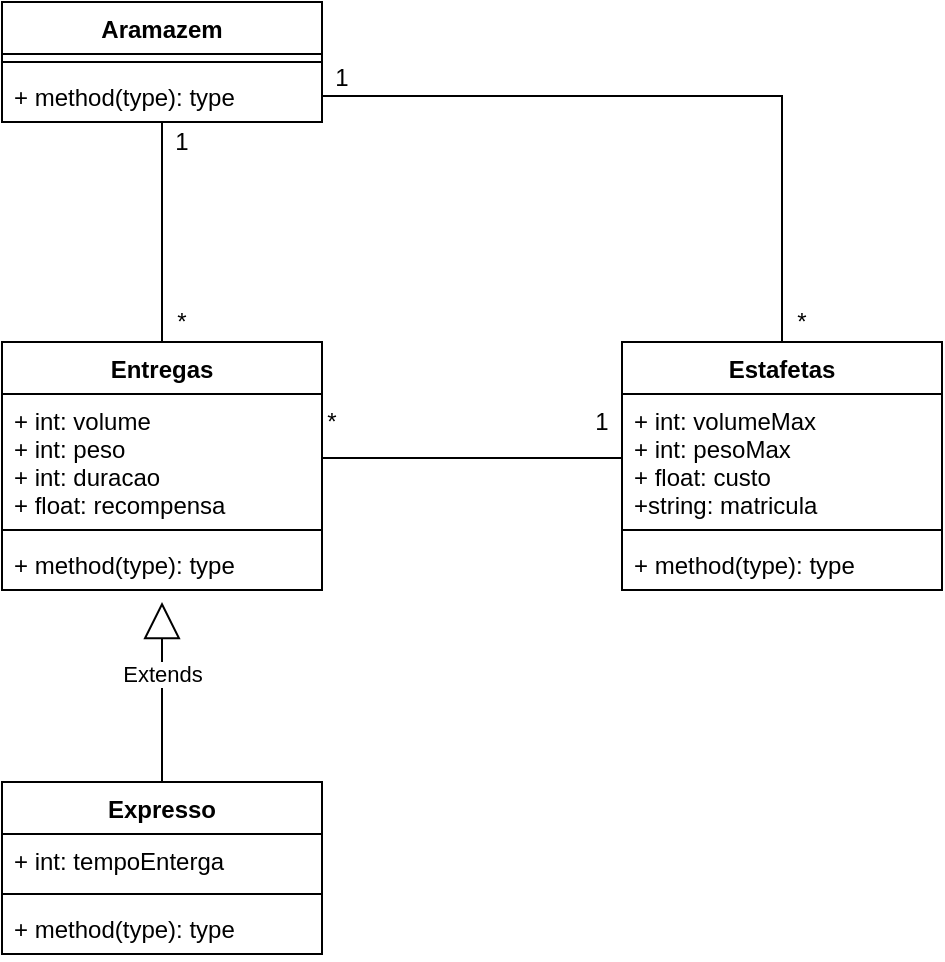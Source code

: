 <mxfile version="16.5.1" type="device"><diagram id="-OZzYJaDauWxOAdhfudc" name="Page-1"><mxGraphModel dx="1038" dy="649" grid="1" gridSize="10" guides="1" tooltips="1" connect="1" arrows="1" fold="1" page="1" pageScale="1" pageWidth="827" pageHeight="1169" math="0" shadow="0"><root><mxCell id="0"/><mxCell id="1" parent="0"/><mxCell id="FUiKfMFGU4h1PlsmWKt--1" value="Entregas" style="swimlane;fontStyle=1;align=center;verticalAlign=top;childLayout=stackLayout;horizontal=1;startSize=26;horizontalStack=0;resizeParent=1;resizeParentMax=0;resizeLast=0;collapsible=1;marginBottom=0;" parent="1" vertex="1"><mxGeometry x="160" y="240" width="160" height="124" as="geometry"/></mxCell><mxCell id="FUiKfMFGU4h1PlsmWKt--2" value="+ int: volume&#10;+ int: peso&#10;+ int: duracao&#10;+ float: recompensa" style="text;strokeColor=none;fillColor=none;align=left;verticalAlign=top;spacingLeft=4;spacingRight=4;overflow=hidden;rotatable=0;points=[[0,0.5],[1,0.5]];portConstraint=eastwest;" parent="FUiKfMFGU4h1PlsmWKt--1" vertex="1"><mxGeometry y="26" width="160" height="64" as="geometry"/></mxCell><mxCell id="FUiKfMFGU4h1PlsmWKt--3" value="" style="line;strokeWidth=1;fillColor=none;align=left;verticalAlign=middle;spacingTop=-1;spacingLeft=3;spacingRight=3;rotatable=0;labelPosition=right;points=[];portConstraint=eastwest;" parent="FUiKfMFGU4h1PlsmWKt--1" vertex="1"><mxGeometry y="90" width="160" height="8" as="geometry"/></mxCell><mxCell id="FUiKfMFGU4h1PlsmWKt--4" value="+ method(type): type" style="text;strokeColor=none;fillColor=none;align=left;verticalAlign=top;spacingLeft=4;spacingRight=4;overflow=hidden;rotatable=0;points=[[0,0.5],[1,0.5]];portConstraint=eastwest;" parent="FUiKfMFGU4h1PlsmWKt--1" vertex="1"><mxGeometry y="98" width="160" height="26" as="geometry"/></mxCell><mxCell id="FUiKfMFGU4h1PlsmWKt--5" value="Expresso" style="swimlane;fontStyle=1;align=center;verticalAlign=top;childLayout=stackLayout;horizontal=1;startSize=26;horizontalStack=0;resizeParent=1;resizeParentMax=0;resizeLast=0;collapsible=1;marginBottom=0;" parent="1" vertex="1"><mxGeometry x="160" y="460" width="160" height="86" as="geometry"/></mxCell><mxCell id="FUiKfMFGU4h1PlsmWKt--6" value="+ int: tempoEnterga" style="text;strokeColor=none;fillColor=none;align=left;verticalAlign=top;spacingLeft=4;spacingRight=4;overflow=hidden;rotatable=0;points=[[0,0.5],[1,0.5]];portConstraint=eastwest;" parent="FUiKfMFGU4h1PlsmWKt--5" vertex="1"><mxGeometry y="26" width="160" height="26" as="geometry"/></mxCell><mxCell id="FUiKfMFGU4h1PlsmWKt--7" value="" style="line;strokeWidth=1;fillColor=none;align=left;verticalAlign=middle;spacingTop=-1;spacingLeft=3;spacingRight=3;rotatable=0;labelPosition=right;points=[];portConstraint=eastwest;" parent="FUiKfMFGU4h1PlsmWKt--5" vertex="1"><mxGeometry y="52" width="160" height="8" as="geometry"/></mxCell><mxCell id="FUiKfMFGU4h1PlsmWKt--8" value="+ method(type): type" style="text;strokeColor=none;fillColor=none;align=left;verticalAlign=top;spacingLeft=4;spacingRight=4;overflow=hidden;rotatable=0;points=[[0,0.5],[1,0.5]];portConstraint=eastwest;" parent="FUiKfMFGU4h1PlsmWKt--5" vertex="1"><mxGeometry y="60" width="160" height="26" as="geometry"/></mxCell><mxCell id="5sCObyFpxz3Xm3M7vVgi-1" style="edgeStyle=orthogonalEdgeStyle;rounded=0;orthogonalLoop=1;jettySize=auto;html=1;endArrow=none;endFill=0;" edge="1" parent="1" source="FUiKfMFGU4h1PlsmWKt--19" target="FUiKfMFGU4h1PlsmWKt--26"><mxGeometry relative="1" as="geometry"/></mxCell><mxCell id="FUiKfMFGU4h1PlsmWKt--19" value="Estafetas" style="swimlane;fontStyle=1;align=center;verticalAlign=top;childLayout=stackLayout;horizontal=1;startSize=26;horizontalStack=0;resizeParent=1;resizeParentMax=0;resizeLast=0;collapsible=1;marginBottom=0;" parent="1" vertex="1"><mxGeometry x="470" y="240" width="160" height="124" as="geometry"/></mxCell><mxCell id="FUiKfMFGU4h1PlsmWKt--20" value="+ int: volumeMax&#10;+ int: pesoMax&#10;+ float: custo&#10;+string: matricula" style="text;strokeColor=none;fillColor=none;align=left;verticalAlign=top;spacingLeft=4;spacingRight=4;overflow=hidden;rotatable=0;points=[[0,0.5],[1,0.5]];portConstraint=eastwest;" parent="FUiKfMFGU4h1PlsmWKt--19" vertex="1"><mxGeometry y="26" width="160" height="64" as="geometry"/></mxCell><mxCell id="FUiKfMFGU4h1PlsmWKt--21" value="" style="line;strokeWidth=1;fillColor=none;align=left;verticalAlign=middle;spacingTop=-1;spacingLeft=3;spacingRight=3;rotatable=0;labelPosition=right;points=[];portConstraint=eastwest;" parent="FUiKfMFGU4h1PlsmWKt--19" vertex="1"><mxGeometry y="90" width="160" height="8" as="geometry"/></mxCell><mxCell id="FUiKfMFGU4h1PlsmWKt--22" value="+ method(type): type" style="text;strokeColor=none;fillColor=none;align=left;verticalAlign=top;spacingLeft=4;spacingRight=4;overflow=hidden;rotatable=0;points=[[0,0.5],[1,0.5]];portConstraint=eastwest;" parent="FUiKfMFGU4h1PlsmWKt--19" vertex="1"><mxGeometry y="98" width="160" height="26" as="geometry"/></mxCell><mxCell id="qPA646EFk61KiKZNkOM3-1" style="edgeStyle=orthogonalEdgeStyle;rounded=0;orthogonalLoop=1;jettySize=auto;html=1;entryX=0.5;entryY=0;entryDx=0;entryDy=0;endArrow=none;endFill=0;" parent="1" source="FUiKfMFGU4h1PlsmWKt--23" target="FUiKfMFGU4h1PlsmWKt--1" edge="1"><mxGeometry relative="1" as="geometry"/></mxCell><mxCell id="FUiKfMFGU4h1PlsmWKt--23" value="Aramazem" style="swimlane;fontStyle=1;align=center;verticalAlign=top;childLayout=stackLayout;horizontal=1;startSize=26;horizontalStack=0;resizeParent=1;resizeParentMax=0;resizeLast=0;collapsible=1;marginBottom=0;" parent="1" vertex="1"><mxGeometry x="160" y="70" width="160" height="60" as="geometry"/></mxCell><mxCell id="FUiKfMFGU4h1PlsmWKt--25" value="" style="line;strokeWidth=1;fillColor=none;align=left;verticalAlign=middle;spacingTop=-1;spacingLeft=3;spacingRight=3;rotatable=0;labelPosition=right;points=[];portConstraint=eastwest;" parent="FUiKfMFGU4h1PlsmWKt--23" vertex="1"><mxGeometry y="26" width="160" height="8" as="geometry"/></mxCell><mxCell id="FUiKfMFGU4h1PlsmWKt--26" value="+ method(type): type" style="text;strokeColor=none;fillColor=none;align=left;verticalAlign=top;spacingLeft=4;spacingRight=4;overflow=hidden;rotatable=0;points=[[0,0.5],[1,0.5]];portConstraint=eastwest;" parent="FUiKfMFGU4h1PlsmWKt--23" vertex="1"><mxGeometry y="34" width="160" height="26" as="geometry"/></mxCell><mxCell id="qPA646EFk61KiKZNkOM3-2" style="edgeStyle=orthogonalEdgeStyle;rounded=0;orthogonalLoop=1;jettySize=auto;html=1;exitX=1;exitY=0.5;exitDx=0;exitDy=0;entryX=0;entryY=0.5;entryDx=0;entryDy=0;endArrow=none;endFill=0;" parent="1" source="FUiKfMFGU4h1PlsmWKt--2" target="FUiKfMFGU4h1PlsmWKt--20" edge="1"><mxGeometry relative="1" as="geometry"/></mxCell><mxCell id="qPA646EFk61KiKZNkOM3-3" value="*" style="text;html=1;strokeColor=none;fillColor=none;align=center;verticalAlign=middle;whiteSpace=wrap;rounded=0;" parent="1" vertex="1"><mxGeometry x="320" y="270" width="10" height="20" as="geometry"/></mxCell><mxCell id="qPA646EFk61KiKZNkOM3-4" value="1" style="text;html=1;strokeColor=none;fillColor=none;align=center;verticalAlign=middle;whiteSpace=wrap;rounded=0;" parent="1" vertex="1"><mxGeometry x="450" y="270" width="20" height="20" as="geometry"/></mxCell><mxCell id="qPA646EFk61KiKZNkOM3-5" value="*" style="text;html=1;strokeColor=none;fillColor=none;align=center;verticalAlign=middle;whiteSpace=wrap;rounded=0;" parent="1" vertex="1"><mxGeometry x="240" y="220" width="20" height="20" as="geometry"/></mxCell><mxCell id="qPA646EFk61KiKZNkOM3-6" value="1" style="text;html=1;strokeColor=none;fillColor=none;align=center;verticalAlign=middle;whiteSpace=wrap;rounded=0;" parent="1" vertex="1"><mxGeometry x="240" y="130" width="20" height="20" as="geometry"/></mxCell><mxCell id="qPA646EFk61KiKZNkOM3-8" value="Extends" style="endArrow=block;endSize=16;endFill=0;html=1;rounded=0;exitX=0.5;exitY=0;exitDx=0;exitDy=0;" parent="1" source="FUiKfMFGU4h1PlsmWKt--5" edge="1"><mxGeometry x="0.2" width="160" relative="1" as="geometry"><mxPoint x="130" y="400" as="sourcePoint"/><mxPoint x="240" y="370" as="targetPoint"/><mxPoint as="offset"/></mxGeometry></mxCell><mxCell id="5sCObyFpxz3Xm3M7vVgi-2" value="1" style="text;html=1;strokeColor=none;fillColor=none;align=center;verticalAlign=middle;whiteSpace=wrap;rounded=0;" vertex="1" parent="1"><mxGeometry x="320" y="100" width="20" height="15" as="geometry"/></mxCell><mxCell id="5sCObyFpxz3Xm3M7vVgi-3" value="*" style="text;html=1;strokeColor=none;fillColor=none;align=center;verticalAlign=middle;whiteSpace=wrap;rounded=0;" vertex="1" parent="1"><mxGeometry x="550" y="220" width="20" height="20" as="geometry"/></mxCell></root></mxGraphModel></diagram></mxfile>